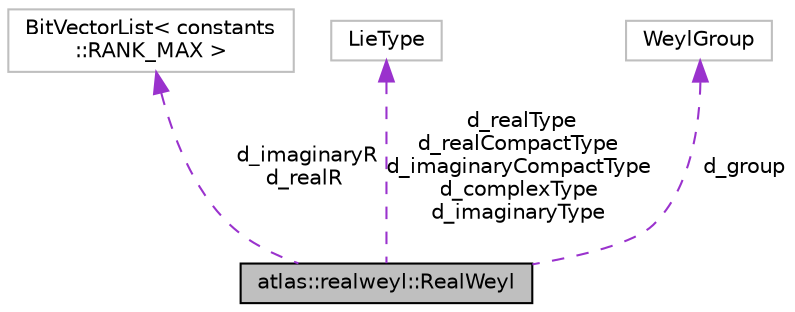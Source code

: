 digraph "atlas::realweyl::RealWeyl"
{
  edge [fontname="Helvetica",fontsize="10",labelfontname="Helvetica",labelfontsize="10"];
  node [fontname="Helvetica",fontsize="10",shape=record];
  Node1 [label="atlas::realweyl::RealWeyl",height=0.2,width=0.4,color="black", fillcolor="grey75", style="filled", fontcolor="black"];
  Node2 -> Node1 [dir="back",color="darkorchid3",fontsize="10",style="dashed",label=" d_imaginaryR\nd_realR" ,fontname="Helvetica"];
  Node2 [label="BitVectorList\< constants\l::RANK_MAX \>",height=0.2,width=0.4,color="grey75", fillcolor="white", style="filled"];
  Node3 -> Node1 [dir="back",color="darkorchid3",fontsize="10",style="dashed",label=" d_realType\nd_realCompactType\nd_imaginaryCompactType\nd_complexType\nd_imaginaryType" ,fontname="Helvetica"];
  Node3 [label="LieType",height=0.2,width=0.4,color="grey75", fillcolor="white", style="filled"];
  Node4 -> Node1 [dir="back",color="darkorchid3",fontsize="10",style="dashed",label=" d_group" ,fontname="Helvetica"];
  Node4 [label="WeylGroup",height=0.2,width=0.4,color="grey75", fillcolor="white", style="filled"];
}
